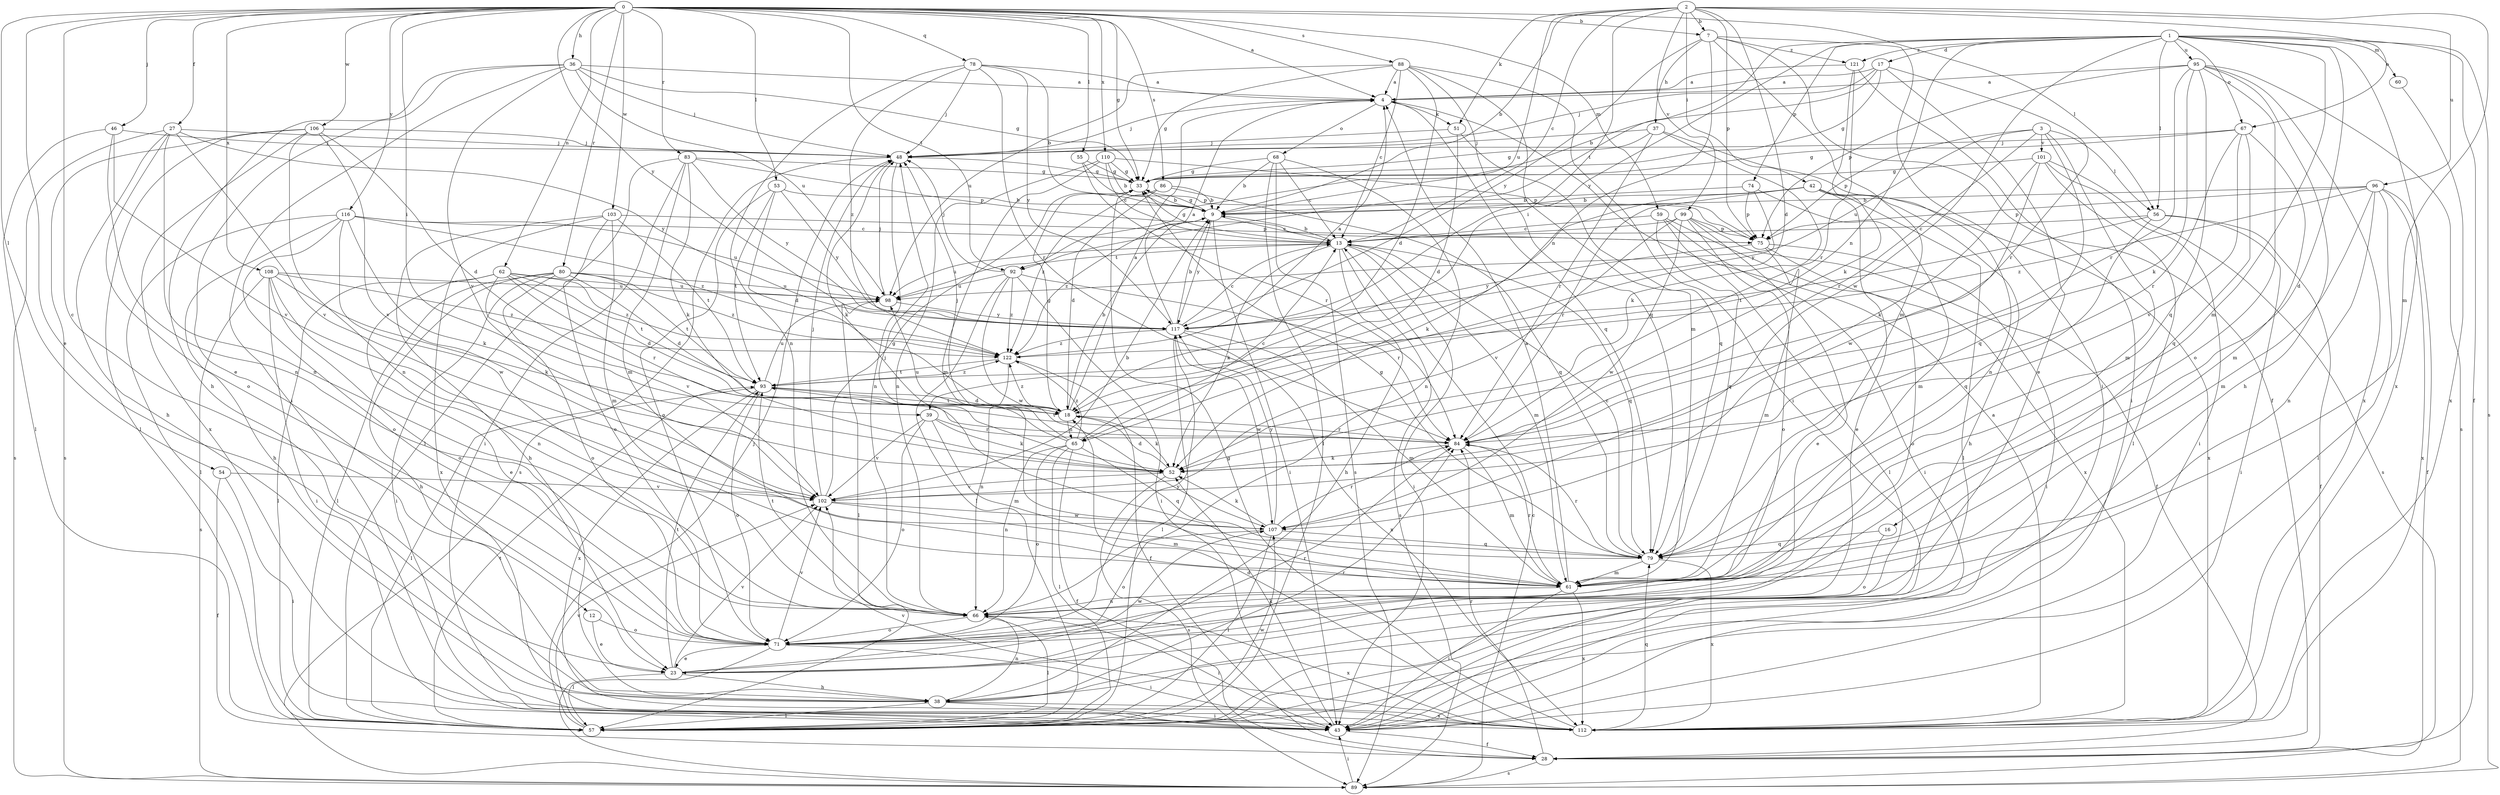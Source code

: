 strict digraph  {
0;
1;
2;
3;
4;
7;
9;
12;
13;
16;
17;
18;
23;
27;
28;
33;
36;
37;
38;
39;
42;
43;
46;
48;
51;
52;
53;
54;
55;
56;
57;
59;
60;
61;
62;
65;
66;
67;
68;
71;
74;
75;
78;
79;
80;
83;
84;
86;
88;
89;
92;
93;
95;
96;
98;
99;
101;
102;
103;
106;
107;
108;
110;
112;
116;
117;
121;
122;
0 -> 4  [label=a];
0 -> 7  [label=b];
0 -> 12  [label=c];
0 -> 23  [label=e];
0 -> 27  [label=f];
0 -> 33  [label=g];
0 -> 36  [label=h];
0 -> 39  [label=i];
0 -> 46  [label=j];
0 -> 53  [label=l];
0 -> 54  [label=l];
0 -> 55  [label=l];
0 -> 56  [label=l];
0 -> 59  [label=m];
0 -> 62  [label=n];
0 -> 78  [label=q];
0 -> 80  [label=r];
0 -> 83  [label=r];
0 -> 86  [label=s];
0 -> 88  [label=s];
0 -> 92  [label=t];
0 -> 103  [label=w];
0 -> 106  [label=w];
0 -> 108  [label=x];
0 -> 110  [label=x];
0 -> 116  [label=y];
0 -> 117  [label=y];
1 -> 16  [label=d];
1 -> 17  [label=d];
1 -> 28  [label=f];
1 -> 56  [label=l];
1 -> 60  [label=m];
1 -> 61  [label=m];
1 -> 65  [label=n];
1 -> 67  [label=o];
1 -> 74  [label=p];
1 -> 89  [label=s];
1 -> 92  [label=t];
1 -> 95  [label=u];
1 -> 107  [label=w];
1 -> 112  [label=x];
1 -> 117  [label=y];
1 -> 121  [label=z];
2 -> 7  [label=b];
2 -> 9  [label=b];
2 -> 13  [label=c];
2 -> 18  [label=d];
2 -> 39  [label=i];
2 -> 42  [label=i];
2 -> 51  [label=k];
2 -> 61  [label=m];
2 -> 67  [label=o];
2 -> 75  [label=p];
2 -> 96  [label=u];
2 -> 98  [label=u];
2 -> 99  [label=v];
3 -> 56  [label=l];
3 -> 61  [label=m];
3 -> 75  [label=p];
3 -> 79  [label=q];
3 -> 84  [label=r];
3 -> 98  [label=u];
3 -> 101  [label=v];
4 -> 48  [label=j];
4 -> 51  [label=k];
4 -> 68  [label=o];
4 -> 79  [label=q];
7 -> 28  [label=f];
7 -> 37  [label=h];
7 -> 43  [label=i];
7 -> 61  [label=m];
7 -> 65  [label=n];
7 -> 117  [label=y];
7 -> 121  [label=z];
9 -> 13  [label=c];
9 -> 33  [label=g];
9 -> 43  [label=i];
9 -> 117  [label=y];
9 -> 122  [label=z];
12 -> 23  [label=e];
12 -> 71  [label=o];
13 -> 9  [label=b];
13 -> 33  [label=g];
13 -> 38  [label=h];
13 -> 43  [label=i];
13 -> 52  [label=k];
13 -> 61  [label=m];
13 -> 79  [label=q];
13 -> 89  [label=s];
13 -> 92  [label=t];
13 -> 98  [label=u];
16 -> 71  [label=o];
16 -> 79  [label=q];
17 -> 4  [label=a];
17 -> 9  [label=b];
17 -> 23  [label=e];
17 -> 33  [label=g];
17 -> 48  [label=j];
17 -> 84  [label=r];
18 -> 4  [label=a];
18 -> 9  [label=b];
18 -> 33  [label=g];
18 -> 52  [label=k];
18 -> 65  [label=n];
18 -> 84  [label=r];
18 -> 93  [label=t];
18 -> 122  [label=z];
23 -> 38  [label=h];
23 -> 84  [label=r];
23 -> 89  [label=s];
23 -> 93  [label=t];
23 -> 102  [label=v];
23 -> 107  [label=w];
27 -> 38  [label=h];
27 -> 48  [label=j];
27 -> 66  [label=n];
27 -> 71  [label=o];
27 -> 89  [label=s];
27 -> 102  [label=v];
27 -> 117  [label=y];
28 -> 84  [label=r];
28 -> 89  [label=s];
33 -> 9  [label=b];
36 -> 4  [label=a];
36 -> 23  [label=e];
36 -> 33  [label=g];
36 -> 38  [label=h];
36 -> 43  [label=i];
36 -> 48  [label=j];
36 -> 98  [label=u];
36 -> 102  [label=v];
37 -> 33  [label=g];
37 -> 48  [label=j];
37 -> 52  [label=k];
37 -> 66  [label=n];
37 -> 84  [label=r];
38 -> 43  [label=i];
38 -> 57  [label=l];
38 -> 66  [label=n];
38 -> 84  [label=r];
38 -> 112  [label=x];
39 -> 52  [label=k];
39 -> 61  [label=m];
39 -> 71  [label=o];
39 -> 84  [label=r];
39 -> 102  [label=v];
42 -> 9  [label=b];
42 -> 23  [label=e];
42 -> 38  [label=h];
42 -> 52  [label=k];
42 -> 57  [label=l];
42 -> 84  [label=r];
42 -> 112  [label=x];
43 -> 28  [label=f];
43 -> 52  [label=k];
46 -> 48  [label=j];
46 -> 57  [label=l];
46 -> 66  [label=n];
46 -> 102  [label=v];
48 -> 33  [label=g];
48 -> 52  [label=k];
48 -> 66  [label=n];
48 -> 89  [label=s];
51 -> 18  [label=d];
51 -> 48  [label=j];
51 -> 79  [label=q];
52 -> 18  [label=d];
52 -> 89  [label=s];
52 -> 102  [label=v];
53 -> 9  [label=b];
53 -> 18  [label=d];
53 -> 71  [label=o];
53 -> 93  [label=t];
53 -> 117  [label=y];
54 -> 28  [label=f];
54 -> 43  [label=i];
54 -> 102  [label=v];
55 -> 33  [label=g];
55 -> 75  [label=p];
55 -> 84  [label=r];
56 -> 13  [label=c];
56 -> 28  [label=f];
56 -> 43  [label=i];
56 -> 79  [label=q];
56 -> 93  [label=t];
57 -> 48  [label=j];
57 -> 93  [label=t];
57 -> 102  [label=v];
57 -> 107  [label=w];
59 -> 13  [label=c];
59 -> 43  [label=i];
59 -> 57  [label=l];
59 -> 79  [label=q];
59 -> 112  [label=x];
60 -> 112  [label=x];
61 -> 4  [label=a];
61 -> 43  [label=i];
61 -> 66  [label=n];
61 -> 84  [label=r];
61 -> 112  [label=x];
62 -> 18  [label=d];
62 -> 23  [label=e];
62 -> 57  [label=l];
62 -> 84  [label=r];
62 -> 93  [label=t];
62 -> 98  [label=u];
62 -> 102  [label=v];
62 -> 122  [label=z];
65 -> 13  [label=c];
65 -> 28  [label=f];
65 -> 48  [label=j];
65 -> 57  [label=l];
65 -> 66  [label=n];
65 -> 71  [label=o];
65 -> 79  [label=q];
65 -> 98  [label=u];
65 -> 122  [label=z];
66 -> 43  [label=i];
66 -> 57  [label=l];
66 -> 71  [label=o];
66 -> 93  [label=t];
66 -> 112  [label=x];
67 -> 33  [label=g];
67 -> 48  [label=j];
67 -> 61  [label=m];
67 -> 79  [label=q];
67 -> 84  [label=r];
67 -> 102  [label=v];
68 -> 9  [label=b];
68 -> 13  [label=c];
68 -> 33  [label=g];
68 -> 57  [label=l];
68 -> 66  [label=n];
68 -> 89  [label=s];
71 -> 23  [label=e];
71 -> 43  [label=i];
71 -> 57  [label=l];
71 -> 102  [label=v];
71 -> 117  [label=y];
74 -> 9  [label=b];
74 -> 61  [label=m];
74 -> 75  [label=p];
74 -> 117  [label=y];
75 -> 43  [label=i];
75 -> 61  [label=m];
75 -> 71  [label=o];
75 -> 117  [label=y];
78 -> 4  [label=a];
78 -> 9  [label=b];
78 -> 48  [label=j];
78 -> 66  [label=n];
78 -> 84  [label=r];
78 -> 117  [label=y];
78 -> 122  [label=z];
79 -> 13  [label=c];
79 -> 33  [label=g];
79 -> 48  [label=j];
79 -> 61  [label=m];
79 -> 84  [label=r];
79 -> 112  [label=x];
80 -> 18  [label=d];
80 -> 38  [label=h];
80 -> 43  [label=i];
80 -> 57  [label=l];
80 -> 71  [label=o];
80 -> 93  [label=t];
80 -> 98  [label=u];
80 -> 122  [label=z];
83 -> 33  [label=g];
83 -> 43  [label=i];
83 -> 52  [label=k];
83 -> 57  [label=l];
83 -> 61  [label=m];
83 -> 75  [label=p];
83 -> 117  [label=y];
84 -> 52  [label=k];
84 -> 61  [label=m];
84 -> 93  [label=t];
86 -> 9  [label=b];
86 -> 18  [label=d];
86 -> 79  [label=q];
86 -> 122  [label=z];
88 -> 4  [label=a];
88 -> 13  [label=c];
88 -> 18  [label=d];
88 -> 33  [label=g];
88 -> 43  [label=i];
88 -> 61  [label=m];
88 -> 79  [label=q];
88 -> 98  [label=u];
89 -> 13  [label=c];
89 -> 43  [label=i];
92 -> 43  [label=i];
92 -> 48  [label=j];
92 -> 57  [label=l];
92 -> 84  [label=r];
92 -> 98  [label=u];
92 -> 107  [label=w];
92 -> 122  [label=z];
93 -> 18  [label=d];
93 -> 57  [label=l];
93 -> 71  [label=o];
93 -> 98  [label=u];
93 -> 112  [label=x];
93 -> 122  [label=z];
95 -> 4  [label=a];
95 -> 38  [label=h];
95 -> 52  [label=k];
95 -> 71  [label=o];
95 -> 75  [label=p];
95 -> 79  [label=q];
95 -> 84  [label=r];
95 -> 89  [label=s];
95 -> 112  [label=x];
96 -> 9  [label=b];
96 -> 28  [label=f];
96 -> 57  [label=l];
96 -> 61  [label=m];
96 -> 66  [label=n];
96 -> 75  [label=p];
96 -> 112  [label=x];
96 -> 122  [label=z];
98 -> 48  [label=j];
98 -> 57  [label=l];
98 -> 117  [label=y];
99 -> 13  [label=c];
99 -> 23  [label=e];
99 -> 28  [label=f];
99 -> 71  [label=o];
99 -> 75  [label=p];
99 -> 102  [label=v];
99 -> 107  [label=w];
101 -> 33  [label=g];
101 -> 43  [label=i];
101 -> 52  [label=k];
101 -> 57  [label=l];
101 -> 89  [label=s];
101 -> 107  [label=w];
102 -> 9  [label=b];
102 -> 33  [label=g];
102 -> 48  [label=j];
102 -> 61  [label=m];
102 -> 107  [label=w];
103 -> 38  [label=h];
103 -> 61  [label=m];
103 -> 71  [label=o];
103 -> 75  [label=p];
103 -> 93  [label=t];
103 -> 112  [label=x];
106 -> 18  [label=d];
106 -> 48  [label=j];
106 -> 57  [label=l];
106 -> 66  [label=n];
106 -> 89  [label=s];
106 -> 102  [label=v];
106 -> 112  [label=x];
107 -> 52  [label=k];
107 -> 57  [label=l];
107 -> 71  [label=o];
107 -> 79  [label=q];
107 -> 84  [label=r];
107 -> 117  [label=y];
108 -> 43  [label=i];
108 -> 52  [label=k];
108 -> 66  [label=n];
108 -> 71  [label=o];
108 -> 89  [label=s];
108 -> 98  [label=u];
108 -> 122  [label=z];
110 -> 9  [label=b];
110 -> 13  [label=c];
110 -> 33  [label=g];
110 -> 61  [label=m];
110 -> 66  [label=n];
110 -> 75  [label=p];
112 -> 4  [label=a];
112 -> 18  [label=d];
112 -> 33  [label=g];
112 -> 79  [label=q];
112 -> 102  [label=v];
116 -> 13  [label=c];
116 -> 38  [label=h];
116 -> 52  [label=k];
116 -> 57  [label=l];
116 -> 71  [label=o];
116 -> 98  [label=u];
116 -> 107  [label=w];
116 -> 122  [label=z];
117 -> 4  [label=a];
117 -> 9  [label=b];
117 -> 13  [label=c];
117 -> 57  [label=l];
117 -> 61  [label=m];
117 -> 107  [label=w];
117 -> 112  [label=x];
117 -> 122  [label=z];
121 -> 4  [label=a];
121 -> 43  [label=i];
121 -> 52  [label=k];
121 -> 84  [label=r];
122 -> 4  [label=a];
122 -> 28  [label=f];
122 -> 66  [label=n];
122 -> 93  [label=t];
}
